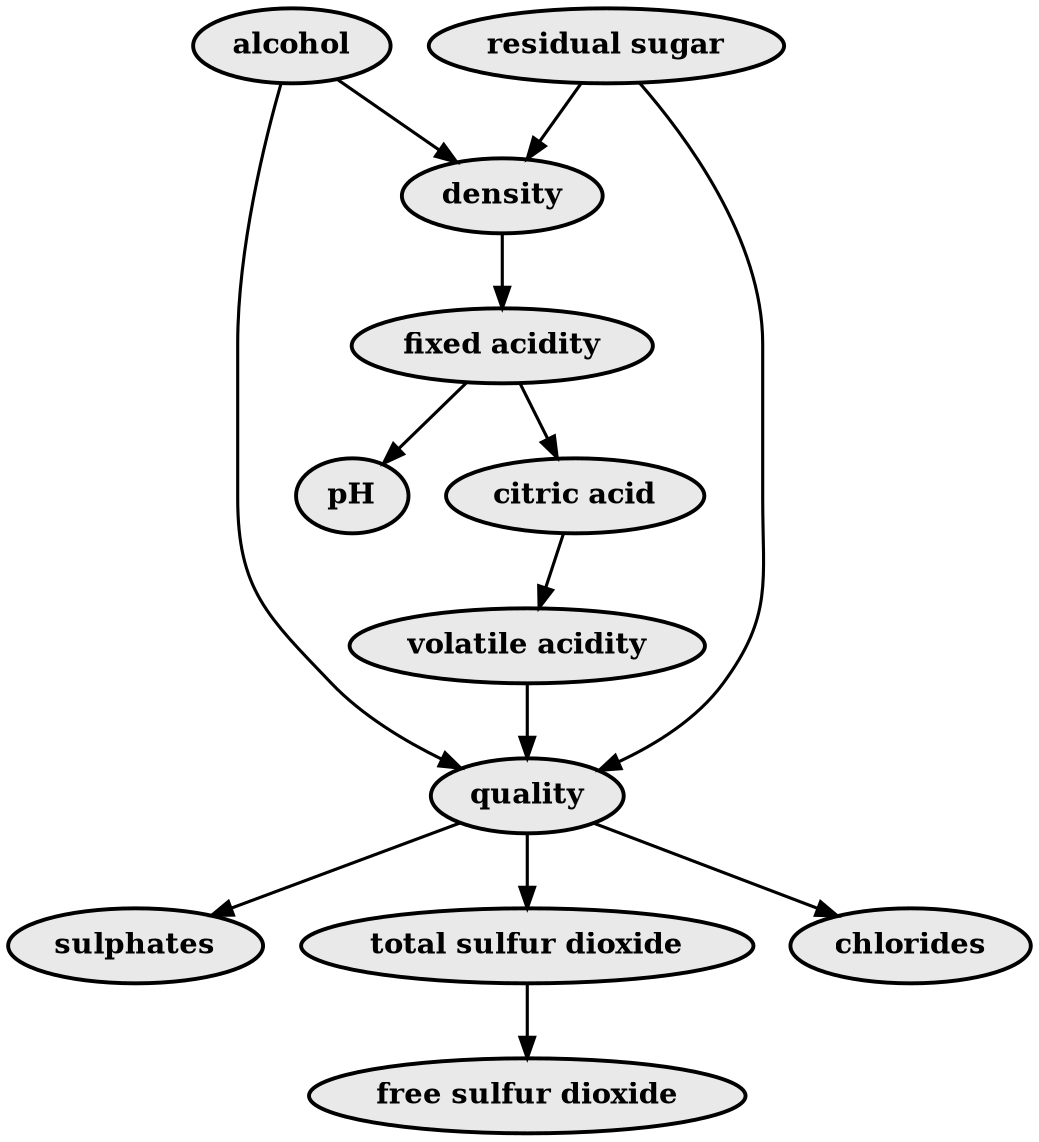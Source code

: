 digraph {
    node [style=filled, fillcolor="#E9E9E9", penwidth=1.875, fontsize=14, fontname="times-bold"]
    edge [penwidth=1.5]
    "alcohol"->"quality"
    "alcohol"->"density"
    "residual sugar"->"quality"
    "residual sugar"->"density"
    "density"->"fixed acidity"
    "fixed acidity"->"pH"
    "fixed acidity"->"citric acid"
    "citric acid"->"volatile acidity"
    "volatile acidity"->"quality"
    "quality"->"sulphates"
    "quality"->"total sulfur dioxide"
    "quality"->"chlorides"
    "total sulfur dioxide"->"free sulfur dioxide"
}